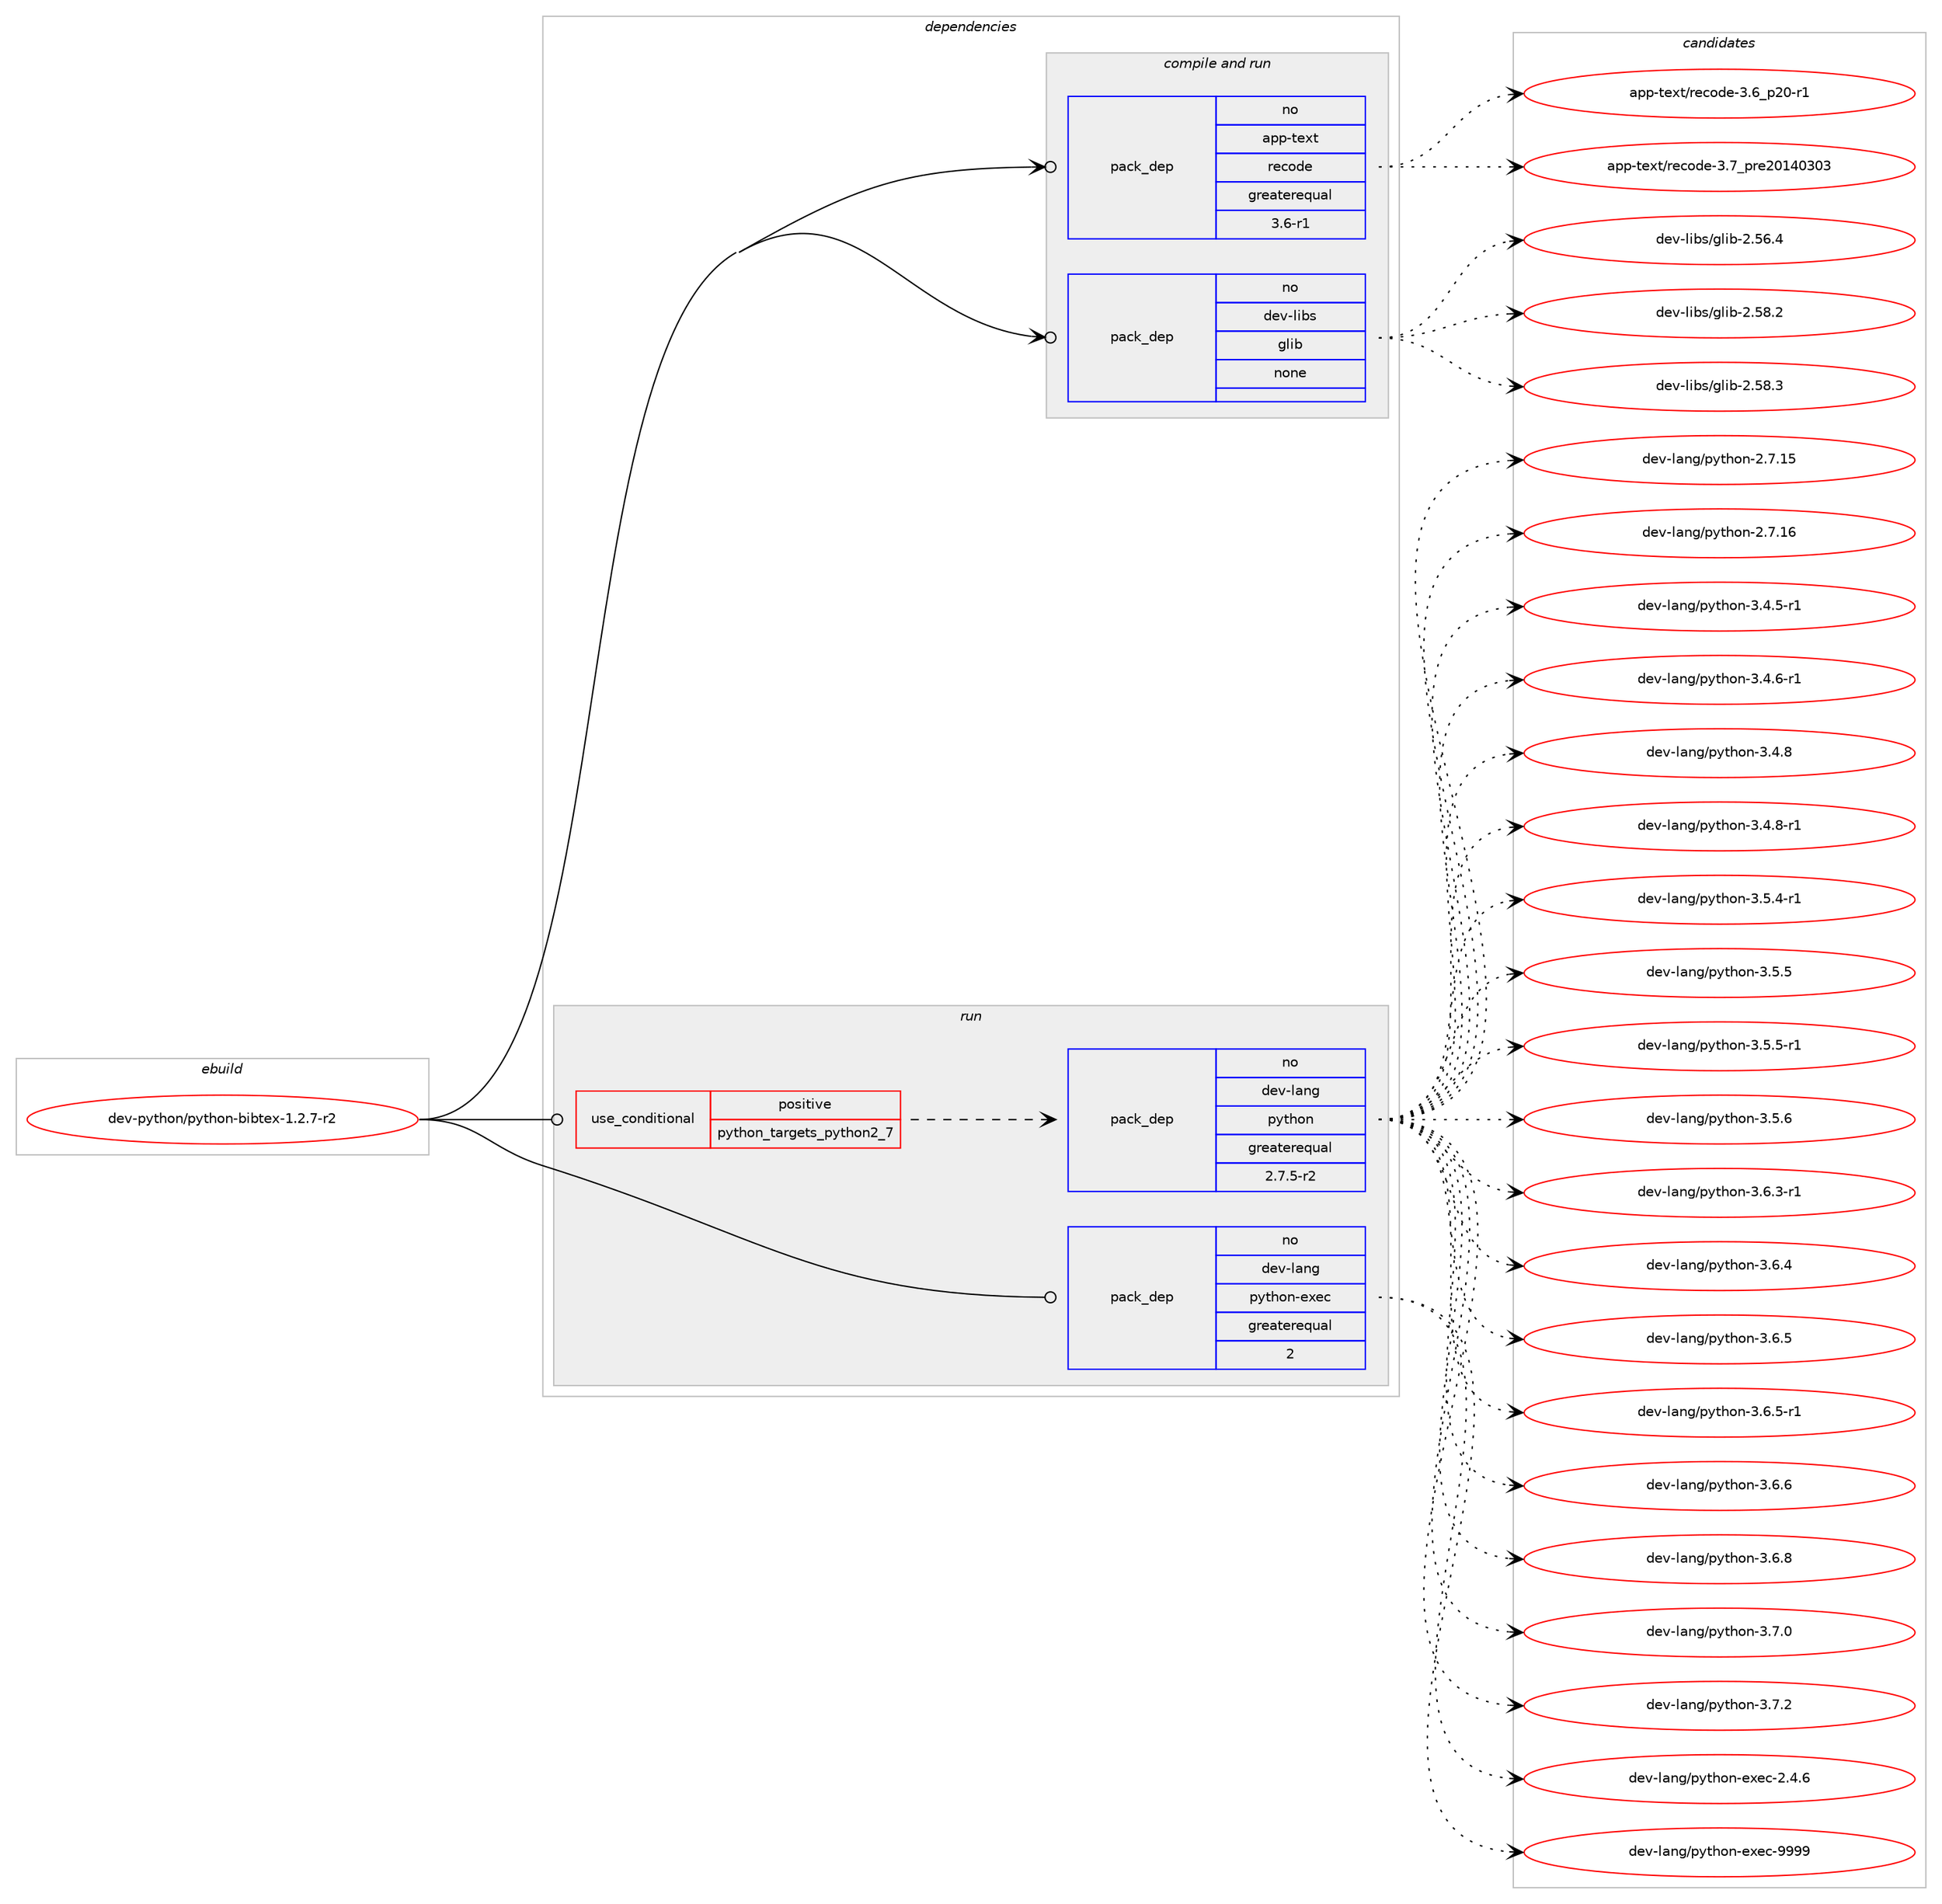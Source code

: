 digraph prolog {

# *************
# Graph options
# *************

newrank=true;
concentrate=true;
compound=true;
graph [rankdir=LR,fontname=Helvetica,fontsize=10,ranksep=1.5];#, ranksep=2.5, nodesep=0.2];
edge  [arrowhead=vee];
node  [fontname=Helvetica,fontsize=10];

# **********
# The ebuild
# **********

subgraph cluster_leftcol {
color=gray;
rank=same;
label=<<i>ebuild</i>>;
id [label="dev-python/python-bibtex-1.2.7-r2", color=red, width=4, href="../dev-python/python-bibtex-1.2.7-r2.svg"];
}

# ****************
# The dependencies
# ****************

subgraph cluster_midcol {
color=gray;
label=<<i>dependencies</i>>;
subgraph cluster_compile {
fillcolor="#eeeeee";
style=filled;
label=<<i>compile</i>>;
}
subgraph cluster_compileandrun {
fillcolor="#eeeeee";
style=filled;
label=<<i>compile and run</i>>;
subgraph pack1028347 {
dependency1434100 [label=<<TABLE BORDER="0" CELLBORDER="1" CELLSPACING="0" CELLPADDING="4" WIDTH="220"><TR><TD ROWSPAN="6" CELLPADDING="30">pack_dep</TD></TR><TR><TD WIDTH="110">no</TD></TR><TR><TD>app-text</TD></TR><TR><TD>recode</TD></TR><TR><TD>greaterequal</TD></TR><TR><TD>3.6-r1</TD></TR></TABLE>>, shape=none, color=blue];
}
id:e -> dependency1434100:w [weight=20,style="solid",arrowhead="odotvee"];
subgraph pack1028348 {
dependency1434101 [label=<<TABLE BORDER="0" CELLBORDER="1" CELLSPACING="0" CELLPADDING="4" WIDTH="220"><TR><TD ROWSPAN="6" CELLPADDING="30">pack_dep</TD></TR><TR><TD WIDTH="110">no</TD></TR><TR><TD>dev-libs</TD></TR><TR><TD>glib</TD></TR><TR><TD>none</TD></TR><TR><TD></TD></TR></TABLE>>, shape=none, color=blue];
}
id:e -> dependency1434101:w [weight=20,style="solid",arrowhead="odotvee"];
}
subgraph cluster_run {
fillcolor="#eeeeee";
style=filled;
label=<<i>run</i>>;
subgraph cond382404 {
dependency1434102 [label=<<TABLE BORDER="0" CELLBORDER="1" CELLSPACING="0" CELLPADDING="4"><TR><TD ROWSPAN="3" CELLPADDING="10">use_conditional</TD></TR><TR><TD>positive</TD></TR><TR><TD>python_targets_python2_7</TD></TR></TABLE>>, shape=none, color=red];
subgraph pack1028349 {
dependency1434103 [label=<<TABLE BORDER="0" CELLBORDER="1" CELLSPACING="0" CELLPADDING="4" WIDTH="220"><TR><TD ROWSPAN="6" CELLPADDING="30">pack_dep</TD></TR><TR><TD WIDTH="110">no</TD></TR><TR><TD>dev-lang</TD></TR><TR><TD>python</TD></TR><TR><TD>greaterequal</TD></TR><TR><TD>2.7.5-r2</TD></TR></TABLE>>, shape=none, color=blue];
}
dependency1434102:e -> dependency1434103:w [weight=20,style="dashed",arrowhead="vee"];
}
id:e -> dependency1434102:w [weight=20,style="solid",arrowhead="odot"];
subgraph pack1028350 {
dependency1434104 [label=<<TABLE BORDER="0" CELLBORDER="1" CELLSPACING="0" CELLPADDING="4" WIDTH="220"><TR><TD ROWSPAN="6" CELLPADDING="30">pack_dep</TD></TR><TR><TD WIDTH="110">no</TD></TR><TR><TD>dev-lang</TD></TR><TR><TD>python-exec</TD></TR><TR><TD>greaterequal</TD></TR><TR><TD>2</TD></TR></TABLE>>, shape=none, color=blue];
}
id:e -> dependency1434104:w [weight=20,style="solid",arrowhead="odot"];
}
}

# **************
# The candidates
# **************

subgraph cluster_choices {
rank=same;
color=gray;
label=<<i>candidates</i>>;

subgraph choice1028347 {
color=black;
nodesep=1;
choice97112112451161011201164711410199111100101455146549511250484511449 [label="app-text/recode-3.6_p20-r1", color=red, width=4,href="../app-text/recode-3.6_p20-r1.svg"];
choice9711211245116101120116471141019911110010145514655951121141015048495248514851 [label="app-text/recode-3.7_pre20140303", color=red, width=4,href="../app-text/recode-3.7_pre20140303.svg"];
dependency1434100:e -> choice97112112451161011201164711410199111100101455146549511250484511449:w [style=dotted,weight="100"];
dependency1434100:e -> choice9711211245116101120116471141019911110010145514655951121141015048495248514851:w [style=dotted,weight="100"];
}
subgraph choice1028348 {
color=black;
nodesep=1;
choice1001011184510810598115471031081059845504653544652 [label="dev-libs/glib-2.56.4", color=red, width=4,href="../dev-libs/glib-2.56.4.svg"];
choice1001011184510810598115471031081059845504653564650 [label="dev-libs/glib-2.58.2", color=red, width=4,href="../dev-libs/glib-2.58.2.svg"];
choice1001011184510810598115471031081059845504653564651 [label="dev-libs/glib-2.58.3", color=red, width=4,href="../dev-libs/glib-2.58.3.svg"];
dependency1434101:e -> choice1001011184510810598115471031081059845504653544652:w [style=dotted,weight="100"];
dependency1434101:e -> choice1001011184510810598115471031081059845504653564650:w [style=dotted,weight="100"];
dependency1434101:e -> choice1001011184510810598115471031081059845504653564651:w [style=dotted,weight="100"];
}
subgraph choice1028349 {
color=black;
nodesep=1;
choice10010111845108971101034711212111610411111045504655464953 [label="dev-lang/python-2.7.15", color=red, width=4,href="../dev-lang/python-2.7.15.svg"];
choice10010111845108971101034711212111610411111045504655464954 [label="dev-lang/python-2.7.16", color=red, width=4,href="../dev-lang/python-2.7.16.svg"];
choice1001011184510897110103471121211161041111104551465246534511449 [label="dev-lang/python-3.4.5-r1", color=red, width=4,href="../dev-lang/python-3.4.5-r1.svg"];
choice1001011184510897110103471121211161041111104551465246544511449 [label="dev-lang/python-3.4.6-r1", color=red, width=4,href="../dev-lang/python-3.4.6-r1.svg"];
choice100101118451089711010347112121116104111110455146524656 [label="dev-lang/python-3.4.8", color=red, width=4,href="../dev-lang/python-3.4.8.svg"];
choice1001011184510897110103471121211161041111104551465246564511449 [label="dev-lang/python-3.4.8-r1", color=red, width=4,href="../dev-lang/python-3.4.8-r1.svg"];
choice1001011184510897110103471121211161041111104551465346524511449 [label="dev-lang/python-3.5.4-r1", color=red, width=4,href="../dev-lang/python-3.5.4-r1.svg"];
choice100101118451089711010347112121116104111110455146534653 [label="dev-lang/python-3.5.5", color=red, width=4,href="../dev-lang/python-3.5.5.svg"];
choice1001011184510897110103471121211161041111104551465346534511449 [label="dev-lang/python-3.5.5-r1", color=red, width=4,href="../dev-lang/python-3.5.5-r1.svg"];
choice100101118451089711010347112121116104111110455146534654 [label="dev-lang/python-3.5.6", color=red, width=4,href="../dev-lang/python-3.5.6.svg"];
choice1001011184510897110103471121211161041111104551465446514511449 [label="dev-lang/python-3.6.3-r1", color=red, width=4,href="../dev-lang/python-3.6.3-r1.svg"];
choice100101118451089711010347112121116104111110455146544652 [label="dev-lang/python-3.6.4", color=red, width=4,href="../dev-lang/python-3.6.4.svg"];
choice100101118451089711010347112121116104111110455146544653 [label="dev-lang/python-3.6.5", color=red, width=4,href="../dev-lang/python-3.6.5.svg"];
choice1001011184510897110103471121211161041111104551465446534511449 [label="dev-lang/python-3.6.5-r1", color=red, width=4,href="../dev-lang/python-3.6.5-r1.svg"];
choice100101118451089711010347112121116104111110455146544654 [label="dev-lang/python-3.6.6", color=red, width=4,href="../dev-lang/python-3.6.6.svg"];
choice100101118451089711010347112121116104111110455146544656 [label="dev-lang/python-3.6.8", color=red, width=4,href="../dev-lang/python-3.6.8.svg"];
choice100101118451089711010347112121116104111110455146554648 [label="dev-lang/python-3.7.0", color=red, width=4,href="../dev-lang/python-3.7.0.svg"];
choice100101118451089711010347112121116104111110455146554650 [label="dev-lang/python-3.7.2", color=red, width=4,href="../dev-lang/python-3.7.2.svg"];
dependency1434103:e -> choice10010111845108971101034711212111610411111045504655464953:w [style=dotted,weight="100"];
dependency1434103:e -> choice10010111845108971101034711212111610411111045504655464954:w [style=dotted,weight="100"];
dependency1434103:e -> choice1001011184510897110103471121211161041111104551465246534511449:w [style=dotted,weight="100"];
dependency1434103:e -> choice1001011184510897110103471121211161041111104551465246544511449:w [style=dotted,weight="100"];
dependency1434103:e -> choice100101118451089711010347112121116104111110455146524656:w [style=dotted,weight="100"];
dependency1434103:e -> choice1001011184510897110103471121211161041111104551465246564511449:w [style=dotted,weight="100"];
dependency1434103:e -> choice1001011184510897110103471121211161041111104551465346524511449:w [style=dotted,weight="100"];
dependency1434103:e -> choice100101118451089711010347112121116104111110455146534653:w [style=dotted,weight="100"];
dependency1434103:e -> choice1001011184510897110103471121211161041111104551465346534511449:w [style=dotted,weight="100"];
dependency1434103:e -> choice100101118451089711010347112121116104111110455146534654:w [style=dotted,weight="100"];
dependency1434103:e -> choice1001011184510897110103471121211161041111104551465446514511449:w [style=dotted,weight="100"];
dependency1434103:e -> choice100101118451089711010347112121116104111110455146544652:w [style=dotted,weight="100"];
dependency1434103:e -> choice100101118451089711010347112121116104111110455146544653:w [style=dotted,weight="100"];
dependency1434103:e -> choice1001011184510897110103471121211161041111104551465446534511449:w [style=dotted,weight="100"];
dependency1434103:e -> choice100101118451089711010347112121116104111110455146544654:w [style=dotted,weight="100"];
dependency1434103:e -> choice100101118451089711010347112121116104111110455146544656:w [style=dotted,weight="100"];
dependency1434103:e -> choice100101118451089711010347112121116104111110455146554648:w [style=dotted,weight="100"];
dependency1434103:e -> choice100101118451089711010347112121116104111110455146554650:w [style=dotted,weight="100"];
}
subgraph choice1028350 {
color=black;
nodesep=1;
choice1001011184510897110103471121211161041111104510112010199455046524654 [label="dev-lang/python-exec-2.4.6", color=red, width=4,href="../dev-lang/python-exec-2.4.6.svg"];
choice10010111845108971101034711212111610411111045101120101994557575757 [label="dev-lang/python-exec-9999", color=red, width=4,href="../dev-lang/python-exec-9999.svg"];
dependency1434104:e -> choice1001011184510897110103471121211161041111104510112010199455046524654:w [style=dotted,weight="100"];
dependency1434104:e -> choice10010111845108971101034711212111610411111045101120101994557575757:w [style=dotted,weight="100"];
}
}

}
